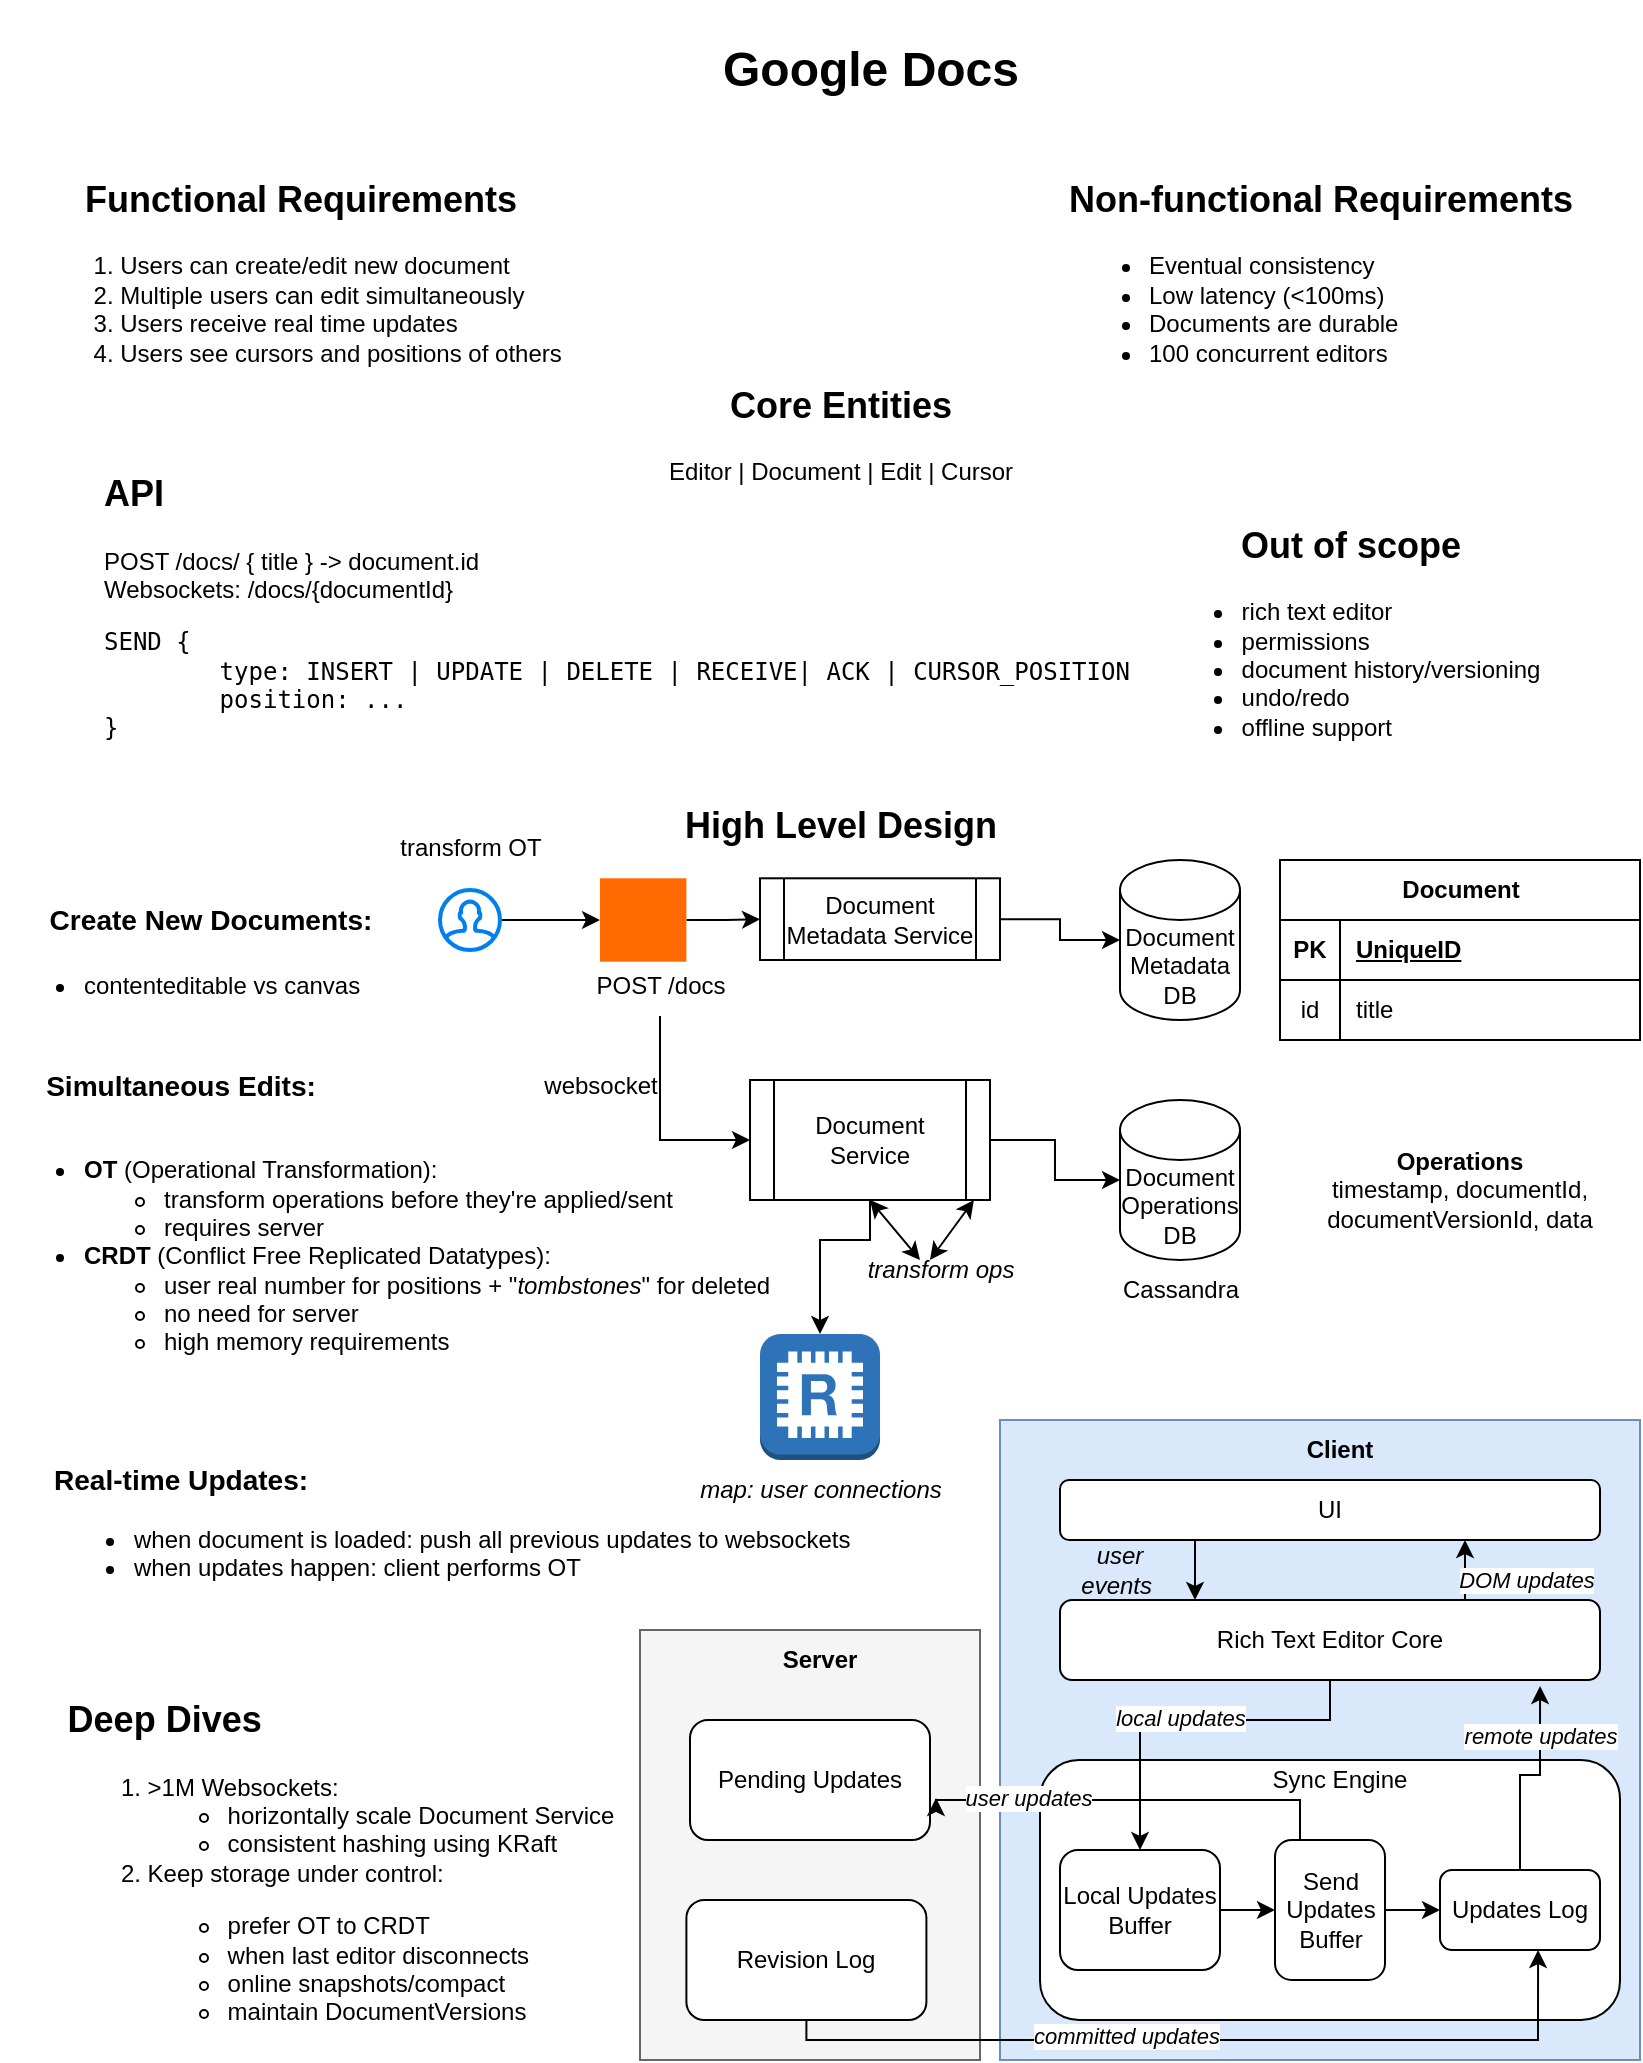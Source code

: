 <mxfile version="27.0.3">
  <diagram name="Page-1" id="tLpcsMSrYTVuRJW3YC-l">
    <mxGraphModel dx="1205" dy="784" grid="1" gridSize="10" guides="1" tooltips="1" connect="1" arrows="1" fold="1" page="1" pageScale="1" pageWidth="850" pageHeight="1100" math="0" shadow="0">
      <root>
        <mxCell id="0" />
        <mxCell id="1" parent="0" />
        <mxCell id="FNupIjtqzZB1LLn_1hn4-1" value="&lt;h1&gt;Google Docs&lt;/h1&gt;" style="text;html=1;align=center;verticalAlign=middle;resizable=0;points=[];autosize=1;strokeColor=none;fillColor=none;" vertex="1" parent="1">
          <mxGeometry x="360" width="170" height="70" as="geometry" />
        </mxCell>
        <mxCell id="FNupIjtqzZB1LLn_1hn4-2" value="&lt;h2&gt;Functional Requirements&lt;/h2&gt;&lt;div&gt;&lt;ol&gt;&lt;li style=&quot;text-align: left;&quot;&gt;Users can create/edit new document&lt;/li&gt;&lt;li style=&quot;text-align: left;&quot;&gt;Multiple users can edit simultaneously&lt;/li&gt;&lt;li style=&quot;text-align: left;&quot;&gt;Users receive real time updates&lt;/li&gt;&lt;li style=&quot;text-align: left;&quot;&gt;Users see cursors and positions of others&lt;/li&gt;&lt;/ol&gt;&lt;/div&gt;" style="text;html=1;align=center;verticalAlign=middle;resizable=0;points=[];autosize=1;strokeColor=none;fillColor=none;" vertex="1" parent="1">
          <mxGeometry x="20" y="70" width="280" height="130" as="geometry" />
        </mxCell>
        <mxCell id="FNupIjtqzZB1LLn_1hn4-3" value="&lt;h2&gt;Non-functional Requirements&lt;/h2&gt;&lt;div&gt;&lt;ul&gt;&lt;li style=&quot;text-align: left;&quot;&gt;Eventual consistency&lt;/li&gt;&lt;li style=&quot;text-align: left;&quot;&gt;Low latency (&amp;lt;100ms)&lt;/li&gt;&lt;li style=&quot;text-align: left;&quot;&gt;Documents are durable&lt;/li&gt;&lt;li style=&quot;text-align: left;&quot;&gt;100 concurrent editors&lt;/li&gt;&lt;/ul&gt;&lt;/div&gt;" style="text;html=1;align=center;verticalAlign=middle;resizable=0;points=[];autosize=1;strokeColor=none;fillColor=none;" vertex="1" parent="1">
          <mxGeometry x="530" y="70" width="280" height="130" as="geometry" />
        </mxCell>
        <mxCell id="FNupIjtqzZB1LLn_1hn4-4" value="&lt;h2&gt;Out of scope&lt;/h2&gt;&lt;div&gt;&lt;ul&gt;&lt;li style=&quot;text-align: left;&quot;&gt;rich text editor&lt;/li&gt;&lt;li style=&quot;text-align: left;&quot;&gt;permissions&lt;/li&gt;&lt;li style=&quot;text-align: left;&quot;&gt;document history/versioning&lt;/li&gt;&lt;li style=&quot;text-align: left;&quot;&gt;undo/redo&lt;/li&gt;&lt;li style=&quot;text-align: left;&quot;&gt;offline support&lt;/li&gt;&lt;/ul&gt;&lt;/div&gt;" style="text;html=1;align=center;verticalAlign=middle;resizable=0;points=[];autosize=1;strokeColor=none;fillColor=none;" vertex="1" parent="1">
          <mxGeometry x="580" y="240" width="210" height="150" as="geometry" />
        </mxCell>
        <mxCell id="FNupIjtqzZB1LLn_1hn4-5" value="&lt;h2&gt;Core Entities&lt;/h2&gt;&lt;div&gt;Editor | Document | Edit | Cursor&lt;/div&gt;" style="text;html=1;align=center;verticalAlign=middle;resizable=0;points=[];autosize=1;strokeColor=none;fillColor=none;" vertex="1" parent="1">
          <mxGeometry x="330" y="170" width="200" height="80" as="geometry" />
        </mxCell>
        <mxCell id="FNupIjtqzZB1LLn_1hn4-8" value="&lt;h2 style=&quot;margin-top: 0px;&quot;&gt;API&lt;/h2&gt;&lt;div&gt;&lt;span style=&quot;text-wrap-mode: nowrap;&quot;&gt;POST /docs/ { title } -&amp;gt; document.id&lt;/span&gt;&lt;div style=&quot;text-wrap-mode: nowrap;&quot;&gt;Websockets:&amp;nbsp;&lt;span style=&quot;background-color: transparent; color: light-dark(rgb(0, 0, 0), rgb(255, 255, 255));&quot;&gt;/docs/{documentId}&amp;nbsp;&lt;/span&gt;&lt;/div&gt;&lt;pre style=&quot;text-wrap-mode: nowrap;&quot;&gt;SEND {&lt;br&gt;&lt;span style=&quot;white-space: pre;&quot;&gt;&#x9;&lt;/span&gt;type: INSERT | UPDATE | DELETE | RECEIVE| ACK | CURSOR_POSITION&lt;br&gt;&lt;span style=&quot;white-space: pre;&quot;&gt;&#x9;&lt;/span&gt;position: ...&lt;br&gt;}&lt;/pre&gt;&lt;/div&gt;" style="text;html=1;whiteSpace=wrap;overflow=hidden;rounded=0;align=left;" vertex="1" parent="1">
          <mxGeometry x="60" y="230" width="520" height="180" as="geometry" />
        </mxCell>
        <mxCell id="FNupIjtqzZB1LLn_1hn4-11" value="&lt;h2&gt;High Level Design&lt;/h2&gt;" style="text;html=1;align=center;verticalAlign=middle;resizable=0;points=[];autosize=1;strokeColor=none;fillColor=none;" vertex="1" parent="1">
          <mxGeometry x="340" y="383" width="180" height="60" as="geometry" />
        </mxCell>
        <mxCell id="FNupIjtqzZB1LLn_1hn4-12" value="&lt;h3&gt;&lt;span style=&quot;background-color: transparent; color: light-dark(rgb(0, 0, 0), rgb(255, 255, 255));&quot;&gt;Create New Documents:&lt;/span&gt;&lt;/h3&gt;" style="text;html=1;align=center;verticalAlign=middle;resizable=0;points=[];autosize=1;strokeColor=none;fillColor=none;" vertex="1" parent="1">
          <mxGeometry x="20" y="430" width="190" height="60" as="geometry" />
        </mxCell>
        <mxCell id="FNupIjtqzZB1LLn_1hn4-17" value="" style="edgeStyle=orthogonalEdgeStyle;rounded=0;orthogonalLoop=1;jettySize=auto;html=1;" edge="1" parent="1" source="FNupIjtqzZB1LLn_1hn4-15" target="FNupIjtqzZB1LLn_1hn4-16">
          <mxGeometry relative="1" as="geometry" />
        </mxCell>
        <mxCell id="FNupIjtqzZB1LLn_1hn4-15" value="" style="html=1;verticalLabelPosition=bottom;align=center;labelBackgroundColor=#ffffff;verticalAlign=top;strokeWidth=2;strokeColor=#0080F0;shadow=0;dashed=0;shape=mxgraph.ios7.icons.user;" vertex="1" parent="1">
          <mxGeometry x="230" y="445" width="30" height="30" as="geometry" />
        </mxCell>
        <mxCell id="FNupIjtqzZB1LLn_1hn4-19" value="" style="edgeStyle=orthogonalEdgeStyle;rounded=0;orthogonalLoop=1;jettySize=auto;html=1;" edge="1" parent="1" source="FNupIjtqzZB1LLn_1hn4-16" target="FNupIjtqzZB1LLn_1hn4-18">
          <mxGeometry relative="1" as="geometry" />
        </mxCell>
        <mxCell id="FNupIjtqzZB1LLn_1hn4-16" value="" style="points=[];aspect=fixed;html=1;align=center;shadow=0;dashed=0;fillColor=#FF6A00;strokeColor=none;shape=mxgraph.alibaba_cloud.apigateway;" vertex="1" parent="1">
          <mxGeometry x="310" y="439.15" width="43.2" height="41.7" as="geometry" />
        </mxCell>
        <mxCell id="FNupIjtqzZB1LLn_1hn4-22" value="" style="edgeStyle=orthogonalEdgeStyle;rounded=0;orthogonalLoop=1;jettySize=auto;html=1;" edge="1" parent="1" source="FNupIjtqzZB1LLn_1hn4-18" target="FNupIjtqzZB1LLn_1hn4-21">
          <mxGeometry relative="1" as="geometry" />
        </mxCell>
        <mxCell id="FNupIjtqzZB1LLn_1hn4-18" value="Document Metadata Service" style="shape=process;whiteSpace=wrap;html=1;backgroundOutline=1;" vertex="1" parent="1">
          <mxGeometry x="390" y="439.15" width="120" height="40.85" as="geometry" />
        </mxCell>
        <mxCell id="FNupIjtqzZB1LLn_1hn4-48" style="edgeStyle=orthogonalEdgeStyle;rounded=0;orthogonalLoop=1;jettySize=auto;html=1;entryX=0;entryY=0.5;entryDx=0;entryDy=0;" edge="1" parent="1" source="FNupIjtqzZB1LLn_1hn4-20" target="FNupIjtqzZB1LLn_1hn4-39">
          <mxGeometry relative="1" as="geometry" />
        </mxCell>
        <mxCell id="FNupIjtqzZB1LLn_1hn4-20" value="POST /docs" style="text;html=1;align=center;verticalAlign=middle;resizable=0;points=[];autosize=1;strokeColor=none;fillColor=none;" vertex="1" parent="1">
          <mxGeometry x="295" y="478" width="90" height="30" as="geometry" />
        </mxCell>
        <mxCell id="FNupIjtqzZB1LLn_1hn4-21" value="Document Metadata DB" style="shape=cylinder3;whiteSpace=wrap;html=1;boundedLbl=1;backgroundOutline=1;size=15;" vertex="1" parent="1">
          <mxGeometry x="570" y="430" width="60" height="80" as="geometry" />
        </mxCell>
        <mxCell id="FNupIjtqzZB1LLn_1hn4-23" value="Document" style="shape=table;startSize=30;container=1;collapsible=1;childLayout=tableLayout;fixedRows=1;rowLines=0;fontStyle=1;align=center;resizeLast=1;html=1;" vertex="1" parent="1">
          <mxGeometry x="650" y="430" width="180" height="90" as="geometry" />
        </mxCell>
        <mxCell id="FNupIjtqzZB1LLn_1hn4-24" value="" style="shape=tableRow;horizontal=0;startSize=0;swimlaneHead=0;swimlaneBody=0;fillColor=none;collapsible=0;dropTarget=0;points=[[0,0.5],[1,0.5]];portConstraint=eastwest;top=0;left=0;right=0;bottom=1;" vertex="1" parent="FNupIjtqzZB1LLn_1hn4-23">
          <mxGeometry y="30" width="180" height="30" as="geometry" />
        </mxCell>
        <mxCell id="FNupIjtqzZB1LLn_1hn4-25" value="PK" style="shape=partialRectangle;connectable=0;fillColor=none;top=0;left=0;bottom=0;right=0;fontStyle=1;overflow=hidden;whiteSpace=wrap;html=1;" vertex="1" parent="FNupIjtqzZB1LLn_1hn4-24">
          <mxGeometry width="30" height="30" as="geometry">
            <mxRectangle width="30" height="30" as="alternateBounds" />
          </mxGeometry>
        </mxCell>
        <mxCell id="FNupIjtqzZB1LLn_1hn4-26" value="UniqueID" style="shape=partialRectangle;connectable=0;fillColor=none;top=0;left=0;bottom=0;right=0;align=left;spacingLeft=6;fontStyle=5;overflow=hidden;whiteSpace=wrap;html=1;" vertex="1" parent="FNupIjtqzZB1LLn_1hn4-24">
          <mxGeometry x="30" width="150" height="30" as="geometry">
            <mxRectangle width="150" height="30" as="alternateBounds" />
          </mxGeometry>
        </mxCell>
        <mxCell id="FNupIjtqzZB1LLn_1hn4-27" value="" style="shape=tableRow;horizontal=0;startSize=0;swimlaneHead=0;swimlaneBody=0;fillColor=none;collapsible=0;dropTarget=0;points=[[0,0.5],[1,0.5]];portConstraint=eastwest;top=0;left=0;right=0;bottom=0;" vertex="1" parent="FNupIjtqzZB1LLn_1hn4-23">
          <mxGeometry y="60" width="180" height="30" as="geometry" />
        </mxCell>
        <mxCell id="FNupIjtqzZB1LLn_1hn4-28" value="id" style="shape=partialRectangle;connectable=0;fillColor=none;top=0;left=0;bottom=0;right=0;editable=1;overflow=hidden;whiteSpace=wrap;html=1;" vertex="1" parent="FNupIjtqzZB1LLn_1hn4-27">
          <mxGeometry width="30" height="30" as="geometry">
            <mxRectangle width="30" height="30" as="alternateBounds" />
          </mxGeometry>
        </mxCell>
        <mxCell id="FNupIjtqzZB1LLn_1hn4-29" value="title" style="shape=partialRectangle;connectable=0;fillColor=none;top=0;left=0;bottom=0;right=0;align=left;spacingLeft=6;overflow=hidden;whiteSpace=wrap;html=1;" vertex="1" parent="FNupIjtqzZB1LLn_1hn4-27">
          <mxGeometry x="30" width="150" height="30" as="geometry">
            <mxRectangle width="150" height="30" as="alternateBounds" />
          </mxGeometry>
        </mxCell>
        <mxCell id="FNupIjtqzZB1LLn_1hn4-36" value="Cassandra" style="text;html=1;align=center;verticalAlign=middle;resizable=0;points=[];autosize=1;strokeColor=none;fillColor=none;" vertex="1" parent="1">
          <mxGeometry x="560" y="630" width="80" height="30" as="geometry" />
        </mxCell>
        <mxCell id="FNupIjtqzZB1LLn_1hn4-38" value="&lt;h3&gt;Simultaneous Edits:&lt;/h3&gt;" style="text;html=1;align=center;verticalAlign=middle;resizable=0;points=[];autosize=1;strokeColor=none;fillColor=none;" vertex="1" parent="1">
          <mxGeometry x="20" y="513" width="160" height="60" as="geometry" />
        </mxCell>
        <mxCell id="FNupIjtqzZB1LLn_1hn4-41" value="" style="edgeStyle=orthogonalEdgeStyle;rounded=0;orthogonalLoop=1;jettySize=auto;html=1;" edge="1" parent="1" source="FNupIjtqzZB1LLn_1hn4-39" target="FNupIjtqzZB1LLn_1hn4-40">
          <mxGeometry relative="1" as="geometry" />
        </mxCell>
        <mxCell id="FNupIjtqzZB1LLn_1hn4-95" style="edgeStyle=orthogonalEdgeStyle;rounded=0;orthogonalLoop=1;jettySize=auto;html=1;" edge="1" parent="1" source="FNupIjtqzZB1LLn_1hn4-39" target="FNupIjtqzZB1LLn_1hn4-61">
          <mxGeometry relative="1" as="geometry">
            <Array as="points">
              <mxPoint x="445" y="620" />
              <mxPoint x="420" y="620" />
            </Array>
          </mxGeometry>
        </mxCell>
        <mxCell id="FNupIjtqzZB1LLn_1hn4-39" value="Document Service" style="shape=process;whiteSpace=wrap;html=1;backgroundOutline=1;" vertex="1" parent="1">
          <mxGeometry x="385" y="540" width="120" height="60" as="geometry" />
        </mxCell>
        <mxCell id="FNupIjtqzZB1LLn_1hn4-40" value="Document Operations DB" style="shape=cylinder3;whiteSpace=wrap;html=1;boundedLbl=1;backgroundOutline=1;size=15;" vertex="1" parent="1">
          <mxGeometry x="570" y="550" width="60" height="80" as="geometry" />
        </mxCell>
        <mxCell id="FNupIjtqzZB1LLn_1hn4-43" value="&lt;i&gt;transform ops&lt;/i&gt;" style="text;html=1;align=center;verticalAlign=middle;resizable=0;points=[];autosize=1;strokeColor=none;fillColor=none;" vertex="1" parent="1">
          <mxGeometry x="430" y="620" width="100" height="30" as="geometry" />
        </mxCell>
        <mxCell id="FNupIjtqzZB1LLn_1hn4-47" value="" style="endArrow=classic;startArrow=classic;html=1;rounded=0;entryX=0.5;entryY=1;entryDx=0;entryDy=0;" edge="1" parent="1" target="FNupIjtqzZB1LLn_1hn4-39">
          <mxGeometry width="50" height="50" relative="1" as="geometry">
            <mxPoint x="470" y="630" as="sourcePoint" />
            <mxPoint x="450" y="580" as="targetPoint" />
          </mxGeometry>
        </mxCell>
        <mxCell id="FNupIjtqzZB1LLn_1hn4-49" value="websocket" style="text;html=1;align=center;verticalAlign=middle;resizable=0;points=[];autosize=1;strokeColor=none;fillColor=none;" vertex="1" parent="1">
          <mxGeometry x="270" y="528" width="80" height="30" as="geometry" />
        </mxCell>
        <mxCell id="FNupIjtqzZB1LLn_1hn4-57" value="&lt;b&gt;Operations&lt;/b&gt;&lt;div&gt;timestamp, documentId, documentVersionId, data&lt;/div&gt;" style="text;html=1;align=center;verticalAlign=middle;whiteSpace=wrap;rounded=0;" vertex="1" parent="1">
          <mxGeometry x="650" y="570" width="180" height="50" as="geometry" />
        </mxCell>
        <mxCell id="FNupIjtqzZB1LLn_1hn4-58" value="&lt;ul&gt;&lt;li&gt;&lt;b&gt;OT&lt;/b&gt; (Operational Transformation):&lt;/li&gt;&lt;ul&gt;&lt;li&gt;transform operations before they&#39;re applied/sent&lt;/li&gt;&lt;li&gt;requires server&lt;/li&gt;&lt;/ul&gt;&lt;li&gt;&lt;b&gt;CRDT&lt;/b&gt; (Conflict Free Replicated Datatypes):&lt;/li&gt;&lt;ul&gt;&lt;li&gt;user real number for positions + &quot;&lt;i&gt;tombstones&lt;/i&gt;&quot; for deleted&amp;nbsp;&lt;/li&gt;&lt;li&gt;no need for server&lt;/li&gt;&lt;li&gt;high memory requirements&lt;/li&gt;&lt;/ul&gt;&lt;/ul&gt;" style="text;html=1;align=left;verticalAlign=middle;resizable=0;points=[];autosize=1;strokeColor=none;fillColor=none;" vertex="1" parent="1">
          <mxGeometry x="10" y="558" width="410" height="140" as="geometry" />
        </mxCell>
        <mxCell id="FNupIjtqzZB1LLn_1hn4-59" value="&lt;h3&gt;Real-time Updates:&lt;/h3&gt;&lt;div style=&quot;&quot;&gt;&lt;ul&gt;&lt;li&gt;when document is loaded: push all previous updates to websockets&lt;/li&gt;&lt;li&gt;when updates happen: client performs OT&lt;/li&gt;&lt;/ul&gt;&lt;/div&gt;" style="text;html=1;align=left;verticalAlign=middle;resizable=0;points=[];autosize=1;strokeColor=none;fillColor=none;" vertex="1" parent="1">
          <mxGeometry x="35" y="710" width="420" height="100" as="geometry" />
        </mxCell>
        <mxCell id="FNupIjtqzZB1LLn_1hn4-60" value="&lt;ul&gt;&lt;li&gt;contenteditable vs canvas&lt;/li&gt;&lt;/ul&gt;" style="text;html=1;align=left;verticalAlign=middle;resizable=0;points=[];autosize=1;strokeColor=none;fillColor=none;" vertex="1" parent="1">
          <mxGeometry x="10" y="468" width="200" height="50" as="geometry" />
        </mxCell>
        <mxCell id="FNupIjtqzZB1LLn_1hn4-61" value="" style="outlineConnect=0;dashed=0;verticalLabelPosition=bottom;verticalAlign=top;align=center;html=1;shape=mxgraph.aws3.redis;fillColor=#2E73B8;gradientColor=none;" vertex="1" parent="1">
          <mxGeometry x="390" y="667" width="60" height="63" as="geometry" />
        </mxCell>
        <mxCell id="FNupIjtqzZB1LLn_1hn4-62" value="&lt;i&gt;map: user connections&lt;/i&gt;" style="text;html=1;align=center;verticalAlign=middle;resizable=0;points=[];autosize=1;strokeColor=none;fillColor=none;" vertex="1" parent="1">
          <mxGeometry x="350" y="730" width="140" height="30" as="geometry" />
        </mxCell>
        <mxCell id="FNupIjtqzZB1LLn_1hn4-63" value="transform OT" style="text;html=1;align=center;verticalAlign=middle;resizable=0;points=[];autosize=1;strokeColor=none;fillColor=none;" vertex="1" parent="1">
          <mxGeometry x="200" y="409.15" width="90" height="30" as="geometry" />
        </mxCell>
        <mxCell id="FNupIjtqzZB1LLn_1hn4-65" value="" style="whiteSpace=wrap;html=1;aspect=fixed;fillColor=#dae8fc;strokeColor=#6c8ebf;" vertex="1" parent="1">
          <mxGeometry x="510" y="710" width="320" height="320" as="geometry" />
        </mxCell>
        <mxCell id="FNupIjtqzZB1LLn_1hn4-67" value="&lt;b&gt;Client&lt;/b&gt;" style="text;html=1;align=center;verticalAlign=middle;whiteSpace=wrap;rounded=0;" vertex="1" parent="1">
          <mxGeometry x="650" y="710" width="60" height="30" as="geometry" />
        </mxCell>
        <mxCell id="FNupIjtqzZB1LLn_1hn4-70" value="" style="rounded=0;whiteSpace=wrap;html=1;fillColor=#f5f5f5;fontColor=#333333;strokeColor=#666666;" vertex="1" parent="1">
          <mxGeometry x="330" y="815" width="170" height="215" as="geometry" />
        </mxCell>
        <mxCell id="FNupIjtqzZB1LLn_1hn4-68" value="&lt;b&gt;Server&lt;/b&gt;" style="text;html=1;align=center;verticalAlign=middle;whiteSpace=wrap;rounded=0;" vertex="1" parent="1">
          <mxGeometry x="390" y="815" width="60" height="30" as="geometry" />
        </mxCell>
        <mxCell id="FNupIjtqzZB1LLn_1hn4-69" value="UI" style="rounded=1;whiteSpace=wrap;html=1;" vertex="1" parent="1">
          <mxGeometry x="540" y="740" width="270" height="30" as="geometry" />
        </mxCell>
        <mxCell id="FNupIjtqzZB1LLn_1hn4-71" value="Rich Text Editor Core" style="rounded=1;whiteSpace=wrap;html=1;" vertex="1" parent="1">
          <mxGeometry x="540" y="800" width="270" height="40" as="geometry" />
        </mxCell>
        <mxCell id="FNupIjtqzZB1LLn_1hn4-72" value="" style="endArrow=classic;html=1;rounded=0;entryX=0.25;entryY=0;entryDx=0;entryDy=0;exitX=0.25;exitY=1;exitDx=0;exitDy=0;" edge="1" parent="1" source="FNupIjtqzZB1LLn_1hn4-69" target="FNupIjtqzZB1LLn_1hn4-71">
          <mxGeometry width="50" height="50" relative="1" as="geometry">
            <mxPoint x="440" y="770" as="sourcePoint" />
            <mxPoint x="390" y="820" as="targetPoint" />
          </mxGeometry>
        </mxCell>
        <mxCell id="FNupIjtqzZB1LLn_1hn4-73" value="&lt;i&gt;user events&amp;nbsp;&lt;/i&gt;" style="text;html=1;align=center;verticalAlign=middle;whiteSpace=wrap;rounded=0;" vertex="1" parent="1">
          <mxGeometry x="540" y="770" width="60" height="30" as="geometry" />
        </mxCell>
        <mxCell id="FNupIjtqzZB1LLn_1hn4-74" value="" style="endArrow=classic;html=1;rounded=0;exitX=0.75;exitY=0;exitDx=0;exitDy=0;entryX=0.75;entryY=1;entryDx=0;entryDy=0;" edge="1" parent="1" source="FNupIjtqzZB1LLn_1hn4-71" target="FNupIjtqzZB1LLn_1hn4-69">
          <mxGeometry width="50" height="50" relative="1" as="geometry">
            <mxPoint x="390" y="820" as="sourcePoint" />
            <mxPoint x="440" y="770" as="targetPoint" />
          </mxGeometry>
        </mxCell>
        <mxCell id="FNupIjtqzZB1LLn_1hn4-75" value="&lt;i&gt;DOM updates&lt;/i&gt;" style="edgeLabel;html=1;align=center;verticalAlign=middle;resizable=0;points=[];" vertex="1" connectable="0" parent="FNupIjtqzZB1LLn_1hn4-74">
          <mxGeometry x="0.687" y="-2" relative="1" as="geometry">
            <mxPoint x="28" y="15" as="offset" />
          </mxGeometry>
        </mxCell>
        <mxCell id="FNupIjtqzZB1LLn_1hn4-76" value="" style="rounded=1;whiteSpace=wrap;html=1;" vertex="1" parent="1">
          <mxGeometry x="530" y="880" width="290" height="130" as="geometry" />
        </mxCell>
        <mxCell id="FNupIjtqzZB1LLn_1hn4-77" value="Sync Engine" style="text;html=1;align=center;verticalAlign=middle;whiteSpace=wrap;rounded=0;" vertex="1" parent="1">
          <mxGeometry x="640" y="875" width="80" height="30" as="geometry" />
        </mxCell>
        <mxCell id="FNupIjtqzZB1LLn_1hn4-84" value="" style="edgeStyle=orthogonalEdgeStyle;rounded=0;orthogonalLoop=1;jettySize=auto;html=1;" edge="1" parent="1" source="FNupIjtqzZB1LLn_1hn4-78" target="FNupIjtqzZB1LLn_1hn4-79">
          <mxGeometry relative="1" as="geometry" />
        </mxCell>
        <mxCell id="FNupIjtqzZB1LLn_1hn4-78" value="Local Updates Buffer" style="rounded=1;whiteSpace=wrap;html=1;" vertex="1" parent="1">
          <mxGeometry x="540" y="925" width="80" height="60" as="geometry" />
        </mxCell>
        <mxCell id="FNupIjtqzZB1LLn_1hn4-83" value="" style="edgeStyle=orthogonalEdgeStyle;rounded=0;orthogonalLoop=1;jettySize=auto;html=1;" edge="1" parent="1" source="FNupIjtqzZB1LLn_1hn4-79" target="FNupIjtqzZB1LLn_1hn4-80">
          <mxGeometry relative="1" as="geometry" />
        </mxCell>
        <mxCell id="FNupIjtqzZB1LLn_1hn4-79" value="Send Updates Buffer" style="rounded=1;whiteSpace=wrap;html=1;" vertex="1" parent="1">
          <mxGeometry x="647.5" y="920" width="55" height="70" as="geometry" />
        </mxCell>
        <mxCell id="FNupIjtqzZB1LLn_1hn4-80" value="Updates Log" style="rounded=1;whiteSpace=wrap;html=1;" vertex="1" parent="1">
          <mxGeometry x="730" y="935" width="80" height="40" as="geometry" />
        </mxCell>
        <mxCell id="FNupIjtqzZB1LLn_1hn4-85" style="edgeStyle=orthogonalEdgeStyle;rounded=0;orthogonalLoop=1;jettySize=auto;html=1;entryX=0.889;entryY=1.075;entryDx=0;entryDy=0;entryPerimeter=0;" edge="1" parent="1" source="FNupIjtqzZB1LLn_1hn4-80" target="FNupIjtqzZB1LLn_1hn4-71">
          <mxGeometry relative="1" as="geometry">
            <mxPoint x="780" y="850" as="targetPoint" />
          </mxGeometry>
        </mxCell>
        <mxCell id="FNupIjtqzZB1LLn_1hn4-86" value="&lt;i&gt;remote updates&lt;/i&gt;" style="edgeLabel;html=1;align=center;verticalAlign=middle;resizable=0;points=[];" vertex="1" connectable="0" parent="FNupIjtqzZB1LLn_1hn4-85">
          <mxGeometry x="0.51" relative="1" as="geometry">
            <mxPoint as="offset" />
          </mxGeometry>
        </mxCell>
        <mxCell id="FNupIjtqzZB1LLn_1hn4-81" style="edgeStyle=orthogonalEdgeStyle;rounded=0;orthogonalLoop=1;jettySize=auto;html=1;entryX=0.5;entryY=0;entryDx=0;entryDy=0;" edge="1" parent="1" source="FNupIjtqzZB1LLn_1hn4-71" target="FNupIjtqzZB1LLn_1hn4-78">
          <mxGeometry relative="1" as="geometry">
            <Array as="points">
              <mxPoint x="675" y="860" />
              <mxPoint x="580" y="860" />
            </Array>
          </mxGeometry>
        </mxCell>
        <mxCell id="FNupIjtqzZB1LLn_1hn4-82" value="&lt;i&gt;local updates&lt;/i&gt;" style="edgeLabel;html=1;align=center;verticalAlign=middle;resizable=0;points=[];" vertex="1" connectable="0" parent="FNupIjtqzZB1LLn_1hn4-81">
          <mxGeometry x="0.059" y="-1" relative="1" as="geometry">
            <mxPoint as="offset" />
          </mxGeometry>
        </mxCell>
        <mxCell id="FNupIjtqzZB1LLn_1hn4-88" value="Pending Updates" style="rounded=1;whiteSpace=wrap;html=1;" vertex="1" parent="1">
          <mxGeometry x="355" y="860" width="120" height="60" as="geometry" />
        </mxCell>
        <mxCell id="FNupIjtqzZB1LLn_1hn4-89" value="Revision Log" style="rounded=1;whiteSpace=wrap;html=1;" vertex="1" parent="1">
          <mxGeometry x="353.2" y="950" width="120" height="60" as="geometry" />
        </mxCell>
        <mxCell id="FNupIjtqzZB1LLn_1hn4-90" style="edgeStyle=orthogonalEdgeStyle;rounded=0;orthogonalLoop=1;jettySize=auto;html=1;entryX=1.025;entryY=0.65;entryDx=0;entryDy=0;entryPerimeter=0;" edge="1" parent="1" source="FNupIjtqzZB1LLn_1hn4-79" target="FNupIjtqzZB1LLn_1hn4-88">
          <mxGeometry relative="1" as="geometry">
            <Array as="points">
              <mxPoint x="660" y="900" />
            </Array>
          </mxGeometry>
        </mxCell>
        <mxCell id="FNupIjtqzZB1LLn_1hn4-91" value="&lt;i&gt;user updates&lt;/i&gt;" style="edgeLabel;html=1;align=center;verticalAlign=middle;resizable=0;points=[];" vertex="1" connectable="0" parent="FNupIjtqzZB1LLn_1hn4-90">
          <mxGeometry x="0.535" y="-1" relative="1" as="geometry">
            <mxPoint as="offset" />
          </mxGeometry>
        </mxCell>
        <mxCell id="FNupIjtqzZB1LLn_1hn4-92" style="edgeStyle=orthogonalEdgeStyle;rounded=0;orthogonalLoop=1;jettySize=auto;html=1;entryX=0.613;entryY=1;entryDx=0;entryDy=0;entryPerimeter=0;" edge="1" parent="1" source="FNupIjtqzZB1LLn_1hn4-89" target="FNupIjtqzZB1LLn_1hn4-80">
          <mxGeometry relative="1" as="geometry">
            <Array as="points">
              <mxPoint x="413" y="1020" />
              <mxPoint x="779" y="1020" />
            </Array>
          </mxGeometry>
        </mxCell>
        <mxCell id="FNupIjtqzZB1LLn_1hn4-93" value="&lt;i&gt;committed updates&lt;/i&gt;" style="edgeLabel;html=1;align=center;verticalAlign=middle;resizable=0;points=[];" vertex="1" connectable="0" parent="FNupIjtqzZB1LLn_1hn4-92">
          <mxGeometry x="-0.193" y="2" relative="1" as="geometry">
            <mxPoint as="offset" />
          </mxGeometry>
        </mxCell>
        <mxCell id="FNupIjtqzZB1LLn_1hn4-94" value="&lt;h2 style=&quot;text-align: left;&quot;&gt;Deep Dives&lt;/h2&gt;&lt;div&gt;&lt;ol&gt;&lt;li style=&quot;text-align: left;&quot;&gt;&amp;gt;1M Websockets:&lt;/li&gt;&lt;ul&gt;&lt;li style=&quot;text-align: left;&quot;&gt;horizontally scale Document Service&lt;/li&gt;&lt;li style=&quot;text-align: left;&quot;&gt;consistent hashing using KRaft&lt;/li&gt;&lt;/ul&gt;&lt;li style=&quot;text-align: left;&quot;&gt;Keep storage under control:&lt;/li&gt;&lt;/ol&gt;&lt;ul&gt;&lt;ul&gt;&lt;li style=&quot;text-align: left;&quot;&gt;prefer OT to CRDT&lt;/li&gt;&lt;li style=&quot;text-align: left;&quot;&gt;when last editor disconnects&lt;/li&gt;&lt;li style=&quot;text-align: left;&quot;&gt;online snapshots/compact&lt;/li&gt;&lt;li style=&quot;text-align: left;&quot;&gt;maintain DocumentVersions&lt;/li&gt;&lt;/ul&gt;&lt;/ul&gt;&lt;/div&gt;" style="text;html=1;align=center;verticalAlign=middle;resizable=0;points=[];autosize=1;strokeColor=none;fillColor=none;" vertex="1" parent="1">
          <mxGeometry x="30" y="830" width="300" height="200" as="geometry" />
        </mxCell>
        <mxCell id="FNupIjtqzZB1LLn_1hn4-96" value="" style="endArrow=classic;startArrow=classic;html=1;rounded=0;entryX=0.933;entryY=1;entryDx=0;entryDy=0;entryPerimeter=0;" edge="1" parent="1" target="FNupIjtqzZB1LLn_1hn4-39">
          <mxGeometry width="50" height="50" relative="1" as="geometry">
            <mxPoint x="475" y="630" as="sourcePoint" />
            <mxPoint x="455" y="610" as="targetPoint" />
          </mxGeometry>
        </mxCell>
      </root>
    </mxGraphModel>
  </diagram>
</mxfile>
